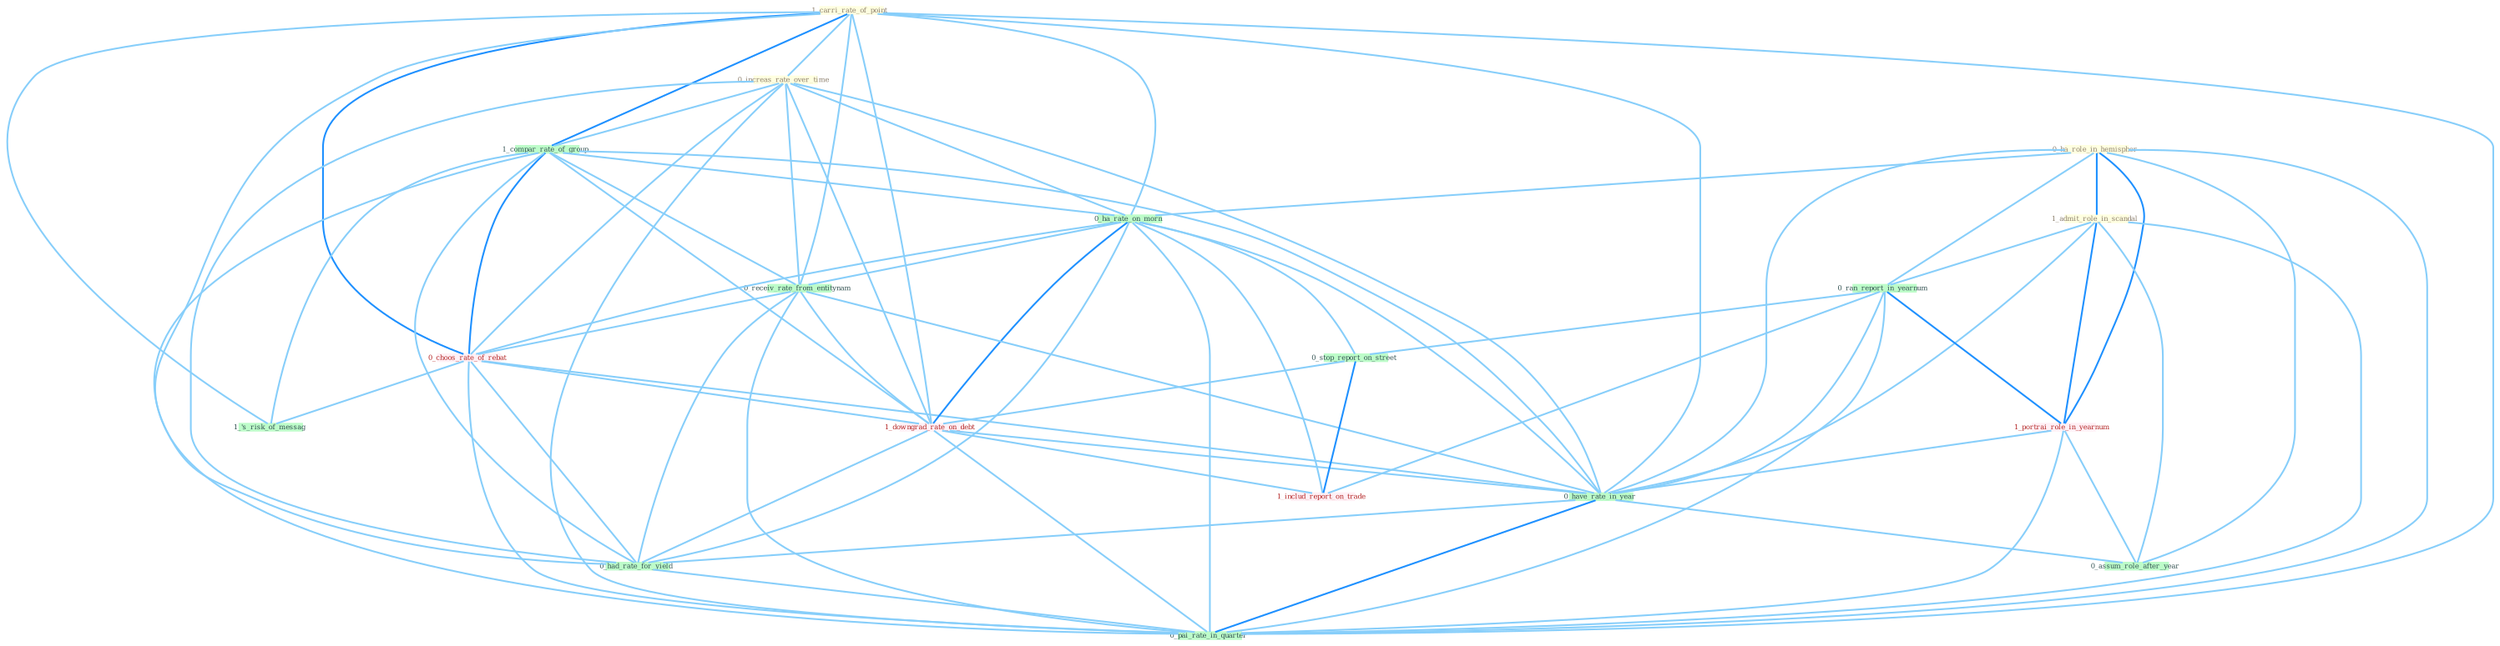 Graph G{ 
    node
    [shape=polygon,style=filled,width=.5,height=.06,color="#BDFCC9",fixedsize=true,fontsize=4,
    fontcolor="#2f4f4f"];
    {node
    [color="#ffffe0", fontcolor="#8b7d6b"] "1_carri_rate_of_point " "0_ha_role_in_hemispher " "0_increas_rate_over_time " "1_admit_role_in_scandal "}
{node [color="#fff0f5", fontcolor="#b22222"] "0_choos_rate_of_rebat " "1_downgrad_rate_on_debt " "1_portrai_role_in_yearnum " "1_includ_report_on_trade "}
edge [color="#B0E2FF"];

	"1_carri_rate_of_point " -- "0_increas_rate_over_time " [w="1", color="#87cefa" ];
	"1_carri_rate_of_point " -- "1_compar_rate_of_group " [w="2", color="#1e90ff" , len=0.8];
	"1_carri_rate_of_point " -- "0_ha_rate_on_morn " [w="1", color="#87cefa" ];
	"1_carri_rate_of_point " -- "0_receiv_rate_from_entitynam " [w="1", color="#87cefa" ];
	"1_carri_rate_of_point " -- "0_choos_rate_of_rebat " [w="2", color="#1e90ff" , len=0.8];
	"1_carri_rate_of_point " -- "1_downgrad_rate_on_debt " [w="1", color="#87cefa" ];
	"1_carri_rate_of_point " -- "1_'s_risk_of_messag " [w="1", color="#87cefa" ];
	"1_carri_rate_of_point " -- "0_have_rate_in_year " [w="1", color="#87cefa" ];
	"1_carri_rate_of_point " -- "0_had_rate_for_yield " [w="1", color="#87cefa" ];
	"1_carri_rate_of_point " -- "0_pai_rate_in_quarter " [w="1", color="#87cefa" ];
	"0_ha_role_in_hemispher " -- "1_admit_role_in_scandal " [w="2", color="#1e90ff" , len=0.8];
	"0_ha_role_in_hemispher " -- "0_ran_report_in_yearnum " [w="1", color="#87cefa" ];
	"0_ha_role_in_hemispher " -- "0_ha_rate_on_morn " [w="1", color="#87cefa" ];
	"0_ha_role_in_hemispher " -- "1_portrai_role_in_yearnum " [w="2", color="#1e90ff" , len=0.8];
	"0_ha_role_in_hemispher " -- "0_have_rate_in_year " [w="1", color="#87cefa" ];
	"0_ha_role_in_hemispher " -- "0_assum_role_after_year " [w="1", color="#87cefa" ];
	"0_ha_role_in_hemispher " -- "0_pai_rate_in_quarter " [w="1", color="#87cefa" ];
	"0_increas_rate_over_time " -- "1_compar_rate_of_group " [w="1", color="#87cefa" ];
	"0_increas_rate_over_time " -- "0_ha_rate_on_morn " [w="1", color="#87cefa" ];
	"0_increas_rate_over_time " -- "0_receiv_rate_from_entitynam " [w="1", color="#87cefa" ];
	"0_increas_rate_over_time " -- "0_choos_rate_of_rebat " [w="1", color="#87cefa" ];
	"0_increas_rate_over_time " -- "1_downgrad_rate_on_debt " [w="1", color="#87cefa" ];
	"0_increas_rate_over_time " -- "0_have_rate_in_year " [w="1", color="#87cefa" ];
	"0_increas_rate_over_time " -- "0_had_rate_for_yield " [w="1", color="#87cefa" ];
	"0_increas_rate_over_time " -- "0_pai_rate_in_quarter " [w="1", color="#87cefa" ];
	"1_admit_role_in_scandal " -- "0_ran_report_in_yearnum " [w="1", color="#87cefa" ];
	"1_admit_role_in_scandal " -- "1_portrai_role_in_yearnum " [w="2", color="#1e90ff" , len=0.8];
	"1_admit_role_in_scandal " -- "0_have_rate_in_year " [w="1", color="#87cefa" ];
	"1_admit_role_in_scandal " -- "0_assum_role_after_year " [w="1", color="#87cefa" ];
	"1_admit_role_in_scandal " -- "0_pai_rate_in_quarter " [w="1", color="#87cefa" ];
	"1_compar_rate_of_group " -- "0_ha_rate_on_morn " [w="1", color="#87cefa" ];
	"1_compar_rate_of_group " -- "0_receiv_rate_from_entitynam " [w="1", color="#87cefa" ];
	"1_compar_rate_of_group " -- "0_choos_rate_of_rebat " [w="2", color="#1e90ff" , len=0.8];
	"1_compar_rate_of_group " -- "1_downgrad_rate_on_debt " [w="1", color="#87cefa" ];
	"1_compar_rate_of_group " -- "1_'s_risk_of_messag " [w="1", color="#87cefa" ];
	"1_compar_rate_of_group " -- "0_have_rate_in_year " [w="1", color="#87cefa" ];
	"1_compar_rate_of_group " -- "0_had_rate_for_yield " [w="1", color="#87cefa" ];
	"1_compar_rate_of_group " -- "0_pai_rate_in_quarter " [w="1", color="#87cefa" ];
	"0_ran_report_in_yearnum " -- "0_stop_report_on_street " [w="1", color="#87cefa" ];
	"0_ran_report_in_yearnum " -- "1_portrai_role_in_yearnum " [w="2", color="#1e90ff" , len=0.8];
	"0_ran_report_in_yearnum " -- "0_have_rate_in_year " [w="1", color="#87cefa" ];
	"0_ran_report_in_yearnum " -- "1_includ_report_on_trade " [w="1", color="#87cefa" ];
	"0_ran_report_in_yearnum " -- "0_pai_rate_in_quarter " [w="1", color="#87cefa" ];
	"0_ha_rate_on_morn " -- "0_receiv_rate_from_entitynam " [w="1", color="#87cefa" ];
	"0_ha_rate_on_morn " -- "0_stop_report_on_street " [w="1", color="#87cefa" ];
	"0_ha_rate_on_morn " -- "0_choos_rate_of_rebat " [w="1", color="#87cefa" ];
	"0_ha_rate_on_morn " -- "1_downgrad_rate_on_debt " [w="2", color="#1e90ff" , len=0.8];
	"0_ha_rate_on_morn " -- "0_have_rate_in_year " [w="1", color="#87cefa" ];
	"0_ha_rate_on_morn " -- "1_includ_report_on_trade " [w="1", color="#87cefa" ];
	"0_ha_rate_on_morn " -- "0_had_rate_for_yield " [w="1", color="#87cefa" ];
	"0_ha_rate_on_morn " -- "0_pai_rate_in_quarter " [w="1", color="#87cefa" ];
	"0_receiv_rate_from_entitynam " -- "0_choos_rate_of_rebat " [w="1", color="#87cefa" ];
	"0_receiv_rate_from_entitynam " -- "1_downgrad_rate_on_debt " [w="1", color="#87cefa" ];
	"0_receiv_rate_from_entitynam " -- "0_have_rate_in_year " [w="1", color="#87cefa" ];
	"0_receiv_rate_from_entitynam " -- "0_had_rate_for_yield " [w="1", color="#87cefa" ];
	"0_receiv_rate_from_entitynam " -- "0_pai_rate_in_quarter " [w="1", color="#87cefa" ];
	"0_stop_report_on_street " -- "1_downgrad_rate_on_debt " [w="1", color="#87cefa" ];
	"0_stop_report_on_street " -- "1_includ_report_on_trade " [w="2", color="#1e90ff" , len=0.8];
	"0_choos_rate_of_rebat " -- "1_downgrad_rate_on_debt " [w="1", color="#87cefa" ];
	"0_choos_rate_of_rebat " -- "1_'s_risk_of_messag " [w="1", color="#87cefa" ];
	"0_choos_rate_of_rebat " -- "0_have_rate_in_year " [w="1", color="#87cefa" ];
	"0_choos_rate_of_rebat " -- "0_had_rate_for_yield " [w="1", color="#87cefa" ];
	"0_choos_rate_of_rebat " -- "0_pai_rate_in_quarter " [w="1", color="#87cefa" ];
	"1_downgrad_rate_on_debt " -- "0_have_rate_in_year " [w="1", color="#87cefa" ];
	"1_downgrad_rate_on_debt " -- "1_includ_report_on_trade " [w="1", color="#87cefa" ];
	"1_downgrad_rate_on_debt " -- "0_had_rate_for_yield " [w="1", color="#87cefa" ];
	"1_downgrad_rate_on_debt " -- "0_pai_rate_in_quarter " [w="1", color="#87cefa" ];
	"1_portrai_role_in_yearnum " -- "0_have_rate_in_year " [w="1", color="#87cefa" ];
	"1_portrai_role_in_yearnum " -- "0_assum_role_after_year " [w="1", color="#87cefa" ];
	"1_portrai_role_in_yearnum " -- "0_pai_rate_in_quarter " [w="1", color="#87cefa" ];
	"0_have_rate_in_year " -- "0_assum_role_after_year " [w="1", color="#87cefa" ];
	"0_have_rate_in_year " -- "0_had_rate_for_yield " [w="1", color="#87cefa" ];
	"0_have_rate_in_year " -- "0_pai_rate_in_quarter " [w="2", color="#1e90ff" , len=0.8];
	"0_had_rate_for_yield " -- "0_pai_rate_in_quarter " [w="1", color="#87cefa" ];
}